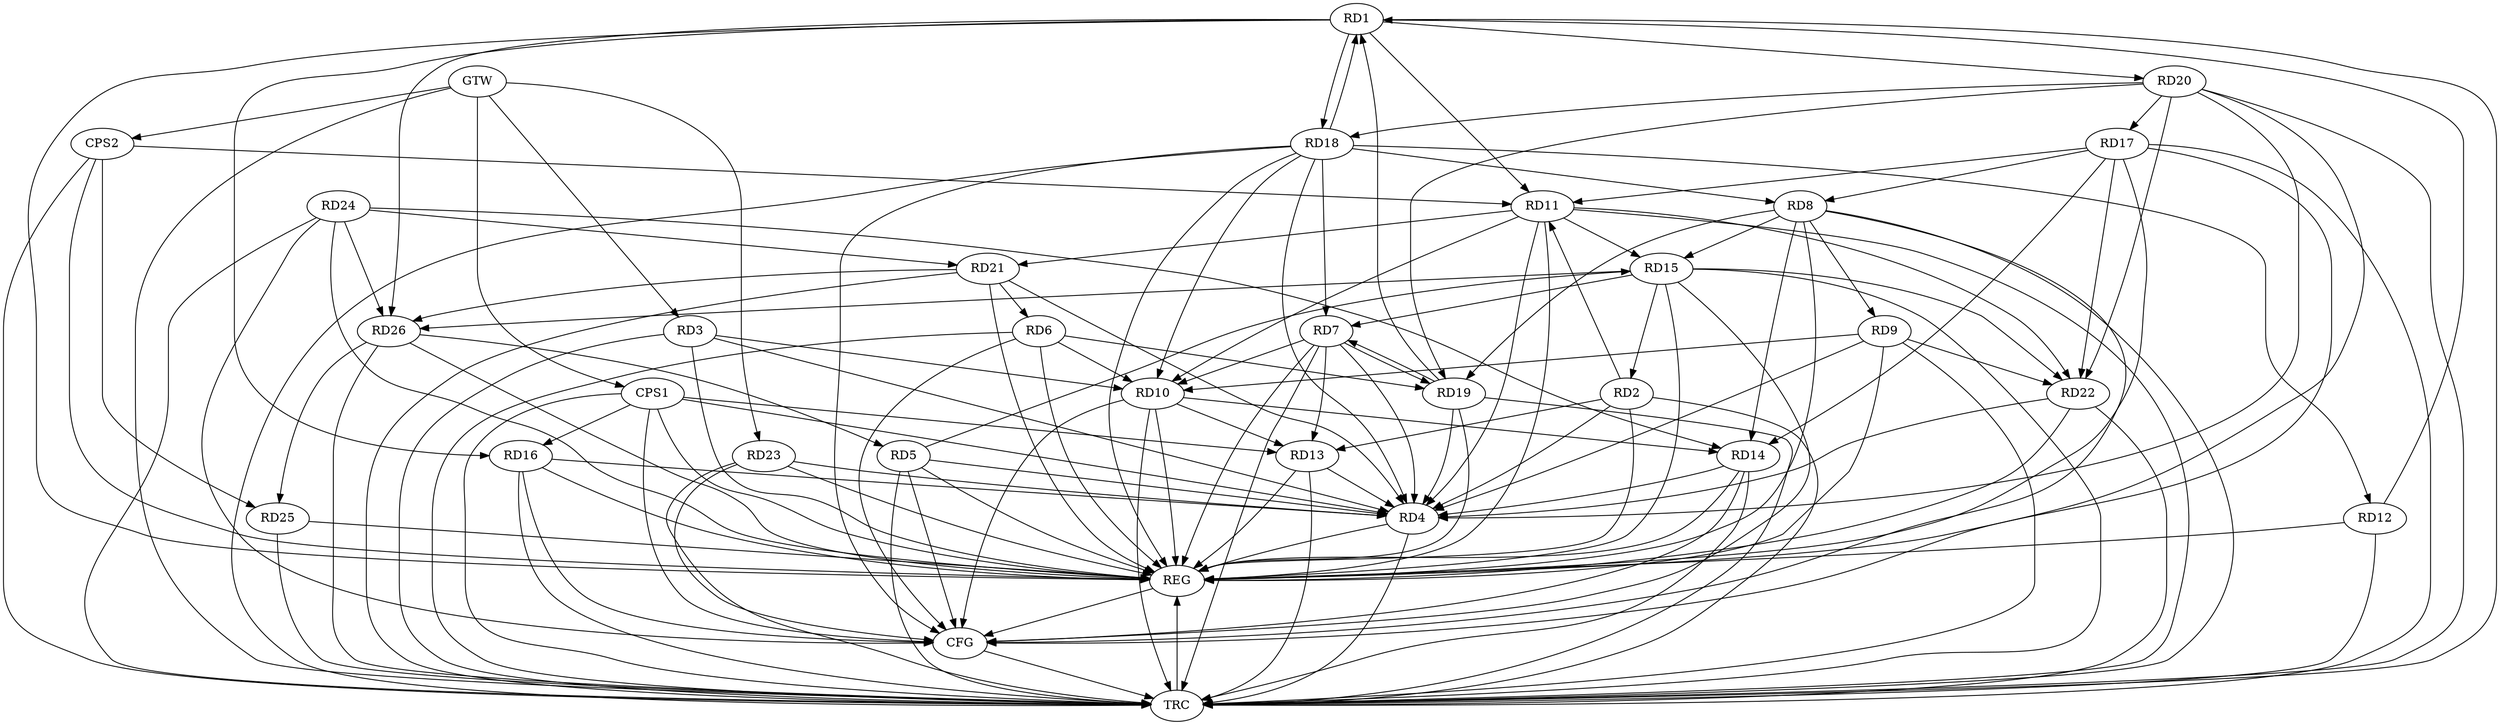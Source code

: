 strict digraph G {
  RD1 [ label="RD1" ];
  RD2 [ label="RD2" ];
  RD3 [ label="RD3" ];
  RD4 [ label="RD4" ];
  RD5 [ label="RD5" ];
  RD6 [ label="RD6" ];
  RD7 [ label="RD7" ];
  RD8 [ label="RD8" ];
  RD9 [ label="RD9" ];
  RD10 [ label="RD10" ];
  RD11 [ label="RD11" ];
  RD12 [ label="RD12" ];
  RD13 [ label="RD13" ];
  RD14 [ label="RD14" ];
  RD15 [ label="RD15" ];
  RD16 [ label="RD16" ];
  RD17 [ label="RD17" ];
  RD18 [ label="RD18" ];
  RD19 [ label="RD19" ];
  RD20 [ label="RD20" ];
  RD21 [ label="RD21" ];
  RD22 [ label="RD22" ];
  RD23 [ label="RD23" ];
  RD24 [ label="RD24" ];
  RD25 [ label="RD25" ];
  RD26 [ label="RD26" ];
  CPS1 [ label="CPS1" ];
  CPS2 [ label="CPS2" ];
  GTW [ label="GTW" ];
  REG [ label="REG" ];
  CFG [ label="CFG" ];
  TRC [ label="TRC" ];
  RD1 -> RD11;
  RD12 -> RD1;
  RD1 -> RD16;
  RD1 -> RD18;
  RD18 -> RD1;
  RD19 -> RD1;
  RD1 -> RD20;
  RD1 -> RD26;
  RD2 -> RD11;
  RD2 -> RD13;
  RD15 -> RD2;
  RD3 -> RD4;
  RD3 -> RD10;
  RD5 -> RD4;
  RD7 -> RD4;
  RD11 -> RD4;
  RD20 -> RD4;
  RD21 -> RD4;
  RD5 -> RD15;
  RD26 -> RD5;
  RD6 -> RD10;
  RD6 -> RD19;
  RD21 -> RD6;
  RD7 -> RD10;
  RD7 -> RD13;
  RD15 -> RD7;
  RD18 -> RD7;
  RD7 -> RD19;
  RD19 -> RD7;
  RD8 -> RD9;
  RD8 -> RD14;
  RD8 -> RD15;
  RD17 -> RD8;
  RD18 -> RD8;
  RD8 -> RD19;
  RD9 -> RD10;
  RD9 -> RD22;
  RD11 -> RD10;
  RD10 -> RD13;
  RD10 -> RD14;
  RD18 -> RD10;
  RD11 -> RD15;
  RD17 -> RD11;
  RD11 -> RD21;
  RD11 -> RD22;
  RD18 -> RD12;
  RD17 -> RD14;
  RD24 -> RD14;
  RD15 -> RD22;
  RD15 -> RD26;
  RD20 -> RD17;
  RD17 -> RD22;
  RD20 -> RD18;
  RD20 -> RD19;
  RD20 -> RD22;
  RD24 -> RD21;
  RD21 -> RD26;
  RD24 -> RD26;
  RD26 -> RD25;
  CPS1 -> RD4;
  CPS1 -> RD13;
  CPS1 -> RD16;
  CPS2 -> RD25;
  CPS2 -> RD11;
  GTW -> RD3;
  GTW -> RD23;
  GTW -> CPS1;
  GTW -> CPS2;
  RD1 -> REG;
  RD2 -> REG;
  RD3 -> REG;
  RD4 -> REG;
  RD5 -> REG;
  RD6 -> REG;
  RD7 -> REG;
  RD8 -> REG;
  RD9 -> REG;
  RD10 -> REG;
  RD11 -> REG;
  RD12 -> REG;
  RD13 -> REG;
  RD14 -> REG;
  RD15 -> REG;
  RD16 -> REG;
  RD17 -> REG;
  RD18 -> REG;
  RD19 -> REG;
  RD20 -> REG;
  RD21 -> REG;
  RD22 -> REG;
  RD23 -> REG;
  RD24 -> REG;
  RD25 -> REG;
  RD26 -> REG;
  CPS1 -> REG;
  CPS2 -> REG;
  RD5 -> CFG;
  RD15 -> CFG;
  RD8 -> CFG;
  RD24 -> CFG;
  RD23 -> CFG;
  RD14 -> CFG;
  RD10 -> CFG;
  CPS1 -> CFG;
  RD6 -> CFG;
  RD17 -> CFG;
  RD18 -> CFG;
  RD16 -> CFG;
  REG -> CFG;
  RD1 -> TRC;
  RD2 -> TRC;
  RD3 -> TRC;
  RD4 -> TRC;
  RD5 -> TRC;
  RD6 -> TRC;
  RD7 -> TRC;
  RD8 -> TRC;
  RD9 -> TRC;
  RD10 -> TRC;
  RD11 -> TRC;
  RD12 -> TRC;
  RD13 -> TRC;
  RD14 -> TRC;
  RD15 -> TRC;
  RD16 -> TRC;
  RD17 -> TRC;
  RD18 -> TRC;
  RD19 -> TRC;
  RD20 -> TRC;
  RD21 -> TRC;
  RD22 -> TRC;
  RD23 -> TRC;
  RD24 -> TRC;
  RD25 -> TRC;
  RD26 -> TRC;
  CPS1 -> TRC;
  CPS2 -> TRC;
  GTW -> TRC;
  CFG -> TRC;
  TRC -> REG;
  RD13 -> RD4;
  RD19 -> RD4;
  RD18 -> RD4;
  RD16 -> RD4;
  RD23 -> RD4;
  RD9 -> RD4;
  RD14 -> RD4;
  RD22 -> RD4;
  RD2 -> RD4;
}
